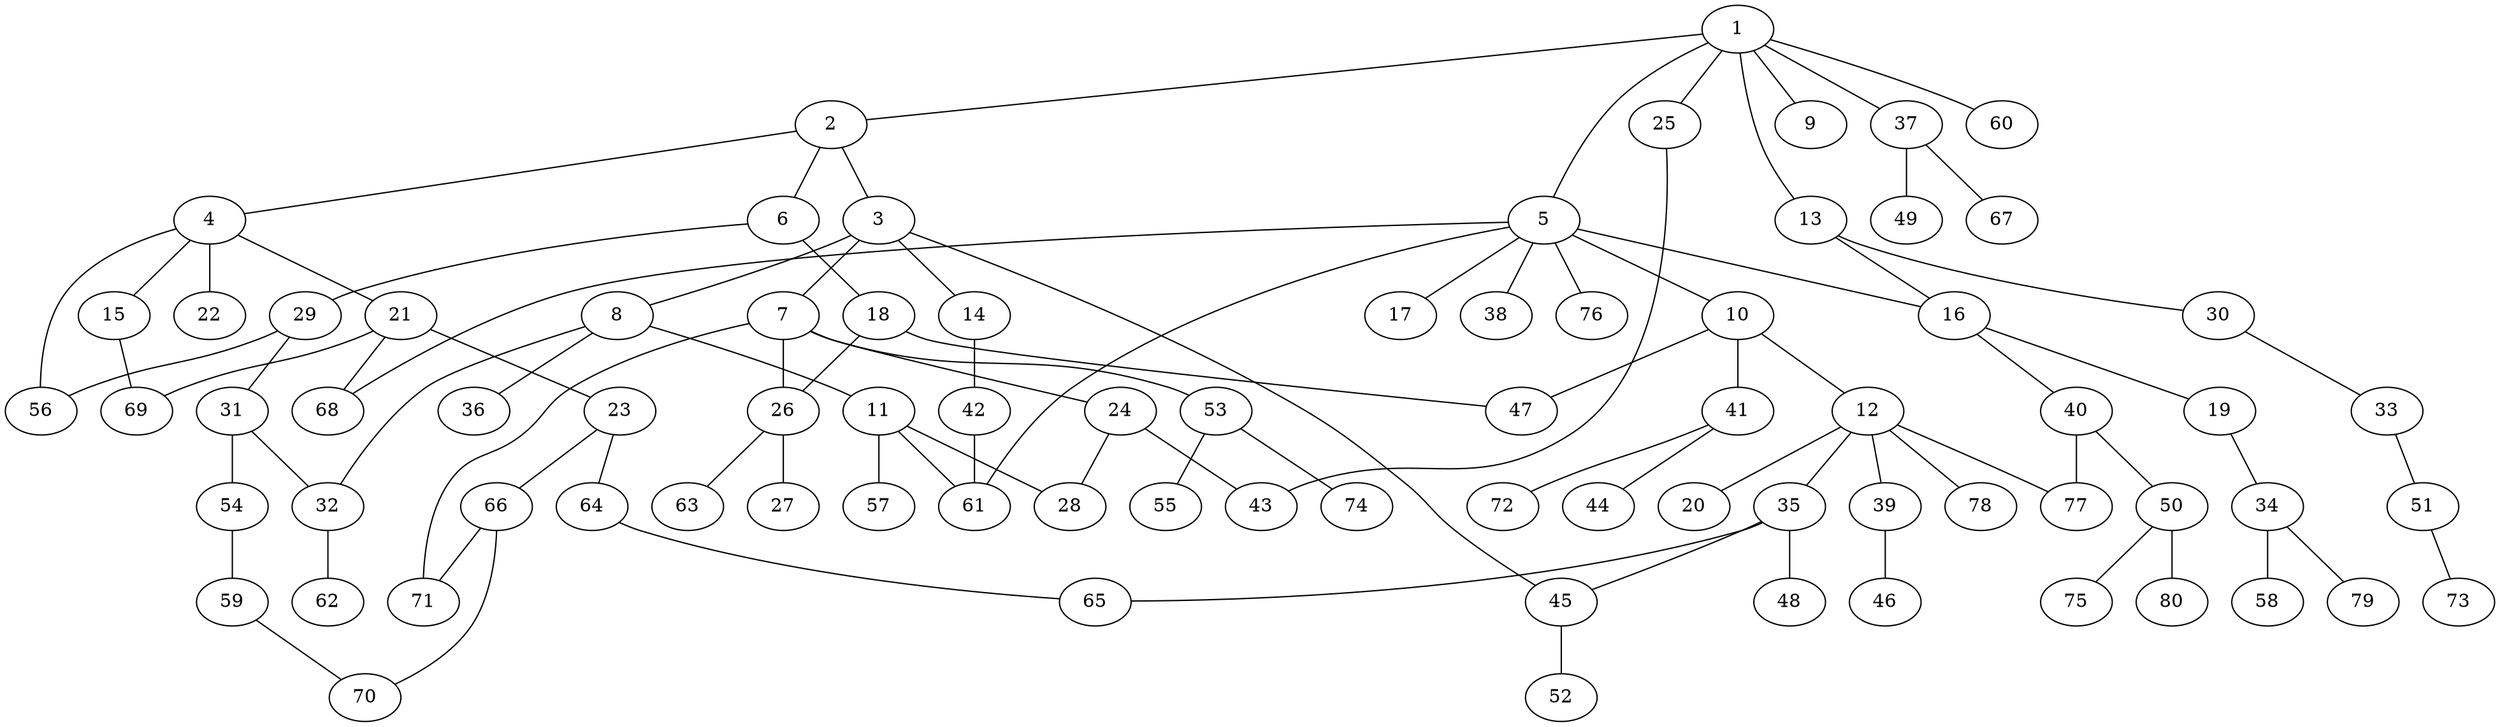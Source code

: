 graph graphname {1--2
1--5
1--9
1--13
1--25
1--37
1--60
2--3
2--4
2--6
3--7
3--8
3--14
3--45
4--15
4--21
4--22
4--56
5--10
5--16
5--17
5--38
5--61
5--68
5--76
6--18
6--29
7--24
7--26
7--53
7--71
8--11
8--32
8--36
10--12
10--41
10--47
11--28
11--57
11--61
12--20
12--35
12--39
12--77
12--78
13--16
13--30
14--42
15--69
16--19
16--40
18--26
18--47
19--34
21--23
21--68
21--69
23--64
23--66
24--28
24--43
25--43
26--27
26--63
29--31
29--56
30--33
31--32
31--54
32--62
33--51
34--58
34--79
35--45
35--48
35--65
37--49
37--67
39--46
40--50
40--77
41--44
41--72
42--61
45--52
50--75
50--80
51--73
53--55
53--74
54--59
59--70
64--65
66--70
66--71
}